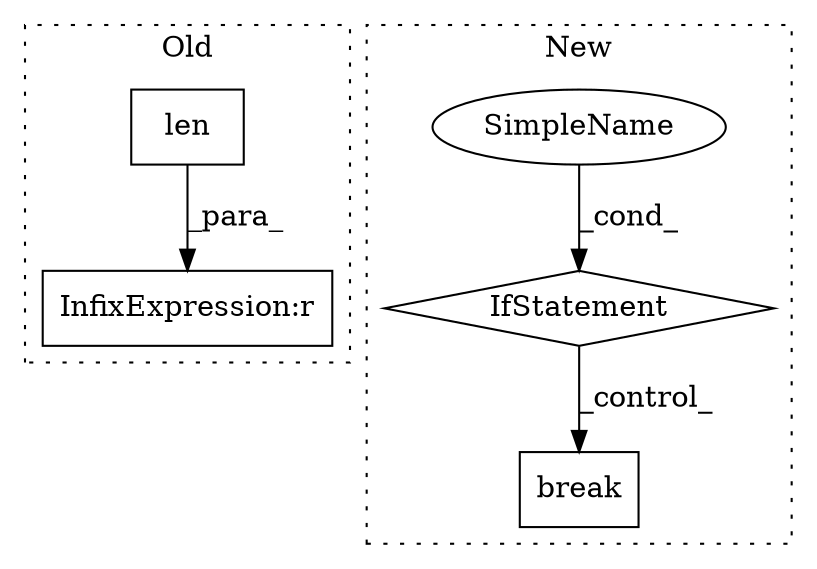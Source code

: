 digraph G {
subgraph cluster0 {
1 [label="len" a="32" s="1214,1245" l="4,1" shape="box"];
5 [label="InfixExpression:r" a="27" s="1246" l="4" shape="box"];
label = "Old";
style="dotted";
}
subgraph cluster1 {
2 [label="break" a="10" s="1424" l="6" shape="box"];
3 [label="IfStatement" a="25" s="1150,1177" l="4,2" shape="diamond"];
4 [label="SimpleName" a="42" s="" l="" shape="ellipse"];
label = "New";
style="dotted";
}
1 -> 5 [label="_para_"];
3 -> 2 [label="_control_"];
4 -> 3 [label="_cond_"];
}